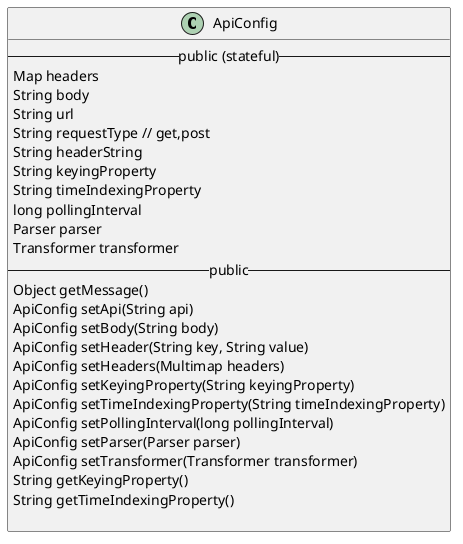 @startuml
class ApiConfig  {
  -- public (stateful) --
  Map headers
  String body
  String url
  String requestType // get,post
  String headerString
  String keyingProperty
  String timeIndexingProperty
  long pollingInterval
  Parser parser
  Transformer transformer
  -- public --
  Object getMessage()
  ApiConfig setApi(String api)
  ApiConfig setBody(String body)
  ApiConfig setHeader(String key, String value)
  ApiConfig setHeaders(Multimap headers)
  ApiConfig setKeyingProperty(String keyingProperty)
  ApiConfig setTimeIndexingProperty(String timeIndexingProperty)
  ApiConfig setPollingInterval(long pollingInterval)
  ApiConfig setParser(Parser parser)
  ApiConfig setTransformer(Transformer transformer)
  String getKeyingProperty()
  String getTimeIndexingProperty()

}
@enduml
